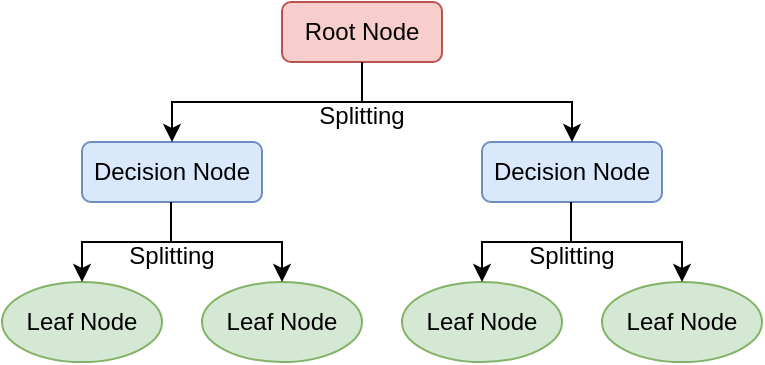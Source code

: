 <mxfile version="23.1.8" type="device">
  <diagram name="Page-1" id="8xlel8L-IMlivcHvC5Fa">
    <mxGraphModel dx="1214" dy="449" grid="1" gridSize="10" guides="1" tooltips="1" connect="1" arrows="1" fold="1" page="1" pageScale="1" pageWidth="827" pageHeight="1169" math="0" shadow="0">
      <root>
        <mxCell id="0" />
        <mxCell id="1" parent="0" />
        <mxCell id="pOv4b10t_8qHC7Z5nBGR-1" value="Root Node" style="rounded=1;whiteSpace=wrap;html=1;fillColor=#f8cecc;strokeColor=#b85450;" vertex="1" parent="1">
          <mxGeometry x="340" y="60" width="80" height="30" as="geometry" />
        </mxCell>
        <mxCell id="pOv4b10t_8qHC7Z5nBGR-2" value="Decision Node" style="rounded=1;whiteSpace=wrap;html=1;fillColor=#dae8fc;strokeColor=#6c8ebf;" vertex="1" parent="1">
          <mxGeometry x="240" y="130" width="90" height="30" as="geometry" />
        </mxCell>
        <mxCell id="pOv4b10t_8qHC7Z5nBGR-3" value="Decision Node" style="rounded=1;whiteSpace=wrap;html=1;fillColor=#dae8fc;strokeColor=#6c8ebf;" vertex="1" parent="1">
          <mxGeometry x="440" y="130" width="90" height="30" as="geometry" />
        </mxCell>
        <mxCell id="pOv4b10t_8qHC7Z5nBGR-4" value="Leaf Node" style="ellipse;whiteSpace=wrap;html=1;fillColor=#d5e8d4;strokeColor=#82b366;" vertex="1" parent="1">
          <mxGeometry x="200" y="200" width="80" height="40" as="geometry" />
        </mxCell>
        <mxCell id="pOv4b10t_8qHC7Z5nBGR-5" value="Leaf Node" style="ellipse;whiteSpace=wrap;html=1;fillColor=#d5e8d4;strokeColor=#82b366;" vertex="1" parent="1">
          <mxGeometry x="300" y="200" width="80" height="40" as="geometry" />
        </mxCell>
        <mxCell id="pOv4b10t_8qHC7Z5nBGR-6" value="Leaf Node" style="ellipse;whiteSpace=wrap;html=1;fillColor=#d5e8d4;strokeColor=#82b366;" vertex="1" parent="1">
          <mxGeometry x="400" y="200" width="80" height="40" as="geometry" />
        </mxCell>
        <mxCell id="pOv4b10t_8qHC7Z5nBGR-7" value="Leaf Node" style="ellipse;whiteSpace=wrap;html=1;fillColor=#d5e8d4;strokeColor=#82b366;" vertex="1" parent="1">
          <mxGeometry x="500" y="200" width="80" height="40" as="geometry" />
        </mxCell>
        <mxCell id="pOv4b10t_8qHC7Z5nBGR-9" value="" style="endArrow=classic;startArrow=classic;html=1;rounded=0;exitX=0.5;exitY=0;exitDx=0;exitDy=0;entryX=0.5;entryY=0;entryDx=0;entryDy=0;" edge="1" parent="1" source="pOv4b10t_8qHC7Z5nBGR-2" target="pOv4b10t_8qHC7Z5nBGR-3">
          <mxGeometry width="50" height="50" relative="1" as="geometry">
            <mxPoint x="390" y="260" as="sourcePoint" />
            <mxPoint x="440" y="210" as="targetPoint" />
            <Array as="points">
              <mxPoint x="285" y="110" />
              <mxPoint x="380" y="110" />
              <mxPoint x="485" y="110" />
            </Array>
          </mxGeometry>
        </mxCell>
        <mxCell id="pOv4b10t_8qHC7Z5nBGR-10" value="" style="endArrow=none;html=1;rounded=0;exitX=0.5;exitY=1;exitDx=0;exitDy=0;" edge="1" parent="1" source="pOv4b10t_8qHC7Z5nBGR-1">
          <mxGeometry width="50" height="50" relative="1" as="geometry">
            <mxPoint x="390" y="260" as="sourcePoint" />
            <mxPoint x="380" y="110" as="targetPoint" />
          </mxGeometry>
        </mxCell>
        <mxCell id="pOv4b10t_8qHC7Z5nBGR-11" value="" style="endArrow=classic;startArrow=classic;html=1;rounded=0;exitX=0.5;exitY=0;exitDx=0;exitDy=0;entryX=0.5;entryY=0;entryDx=0;entryDy=0;" edge="1" parent="1" source="pOv4b10t_8qHC7Z5nBGR-4" target="pOv4b10t_8qHC7Z5nBGR-5">
          <mxGeometry width="50" height="50" relative="1" as="geometry">
            <mxPoint x="185" y="200" as="sourcePoint" />
            <mxPoint x="385" y="200" as="targetPoint" />
            <Array as="points">
              <mxPoint x="240" y="180" />
              <mxPoint x="280" y="180" />
              <mxPoint x="340" y="180" />
            </Array>
          </mxGeometry>
        </mxCell>
        <mxCell id="pOv4b10t_8qHC7Z5nBGR-12" value="" style="endArrow=none;html=1;rounded=0;exitX=0.5;exitY=1;exitDx=0;exitDy=0;" edge="1" parent="1">
          <mxGeometry width="50" height="50" relative="1" as="geometry">
            <mxPoint x="284.5" y="160" as="sourcePoint" />
            <mxPoint x="284.5" y="180" as="targetPoint" />
          </mxGeometry>
        </mxCell>
        <mxCell id="pOv4b10t_8qHC7Z5nBGR-13" value="" style="endArrow=classic;startArrow=classic;html=1;rounded=0;exitX=0.5;exitY=0;exitDx=0;exitDy=0;entryX=0.5;entryY=0;entryDx=0;entryDy=0;" edge="1" parent="1" source="pOv4b10t_8qHC7Z5nBGR-6" target="pOv4b10t_8qHC7Z5nBGR-7">
          <mxGeometry width="50" height="50" relative="1" as="geometry">
            <mxPoint x="385" y="200" as="sourcePoint" />
            <mxPoint x="585" y="200" as="targetPoint" />
            <Array as="points">
              <mxPoint x="440" y="180" />
              <mxPoint x="480" y="180" />
              <mxPoint x="540" y="180" />
            </Array>
          </mxGeometry>
        </mxCell>
        <mxCell id="pOv4b10t_8qHC7Z5nBGR-14" value="" style="endArrow=none;html=1;rounded=0;exitX=0.5;exitY=1;exitDx=0;exitDy=0;" edge="1" parent="1">
          <mxGeometry width="50" height="50" relative="1" as="geometry">
            <mxPoint x="484.5" y="160" as="sourcePoint" />
            <mxPoint x="484.5" y="180" as="targetPoint" />
          </mxGeometry>
        </mxCell>
        <mxCell id="pOv4b10t_8qHC7Z5nBGR-15" value="Splitting" style="text;html=1;align=center;verticalAlign=middle;whiteSpace=wrap;rounded=0;" vertex="1" parent="1">
          <mxGeometry x="350" y="102" width="60" height="30" as="geometry" />
        </mxCell>
        <mxCell id="pOv4b10t_8qHC7Z5nBGR-18" value="Splitting" style="text;html=1;align=center;verticalAlign=middle;whiteSpace=wrap;rounded=0;" vertex="1" parent="1">
          <mxGeometry x="255" y="172" width="60" height="30" as="geometry" />
        </mxCell>
        <mxCell id="pOv4b10t_8qHC7Z5nBGR-19" value="Splitting" style="text;html=1;align=center;verticalAlign=middle;whiteSpace=wrap;rounded=0;" vertex="1" parent="1">
          <mxGeometry x="455" y="172" width="60" height="30" as="geometry" />
        </mxCell>
      </root>
    </mxGraphModel>
  </diagram>
</mxfile>
